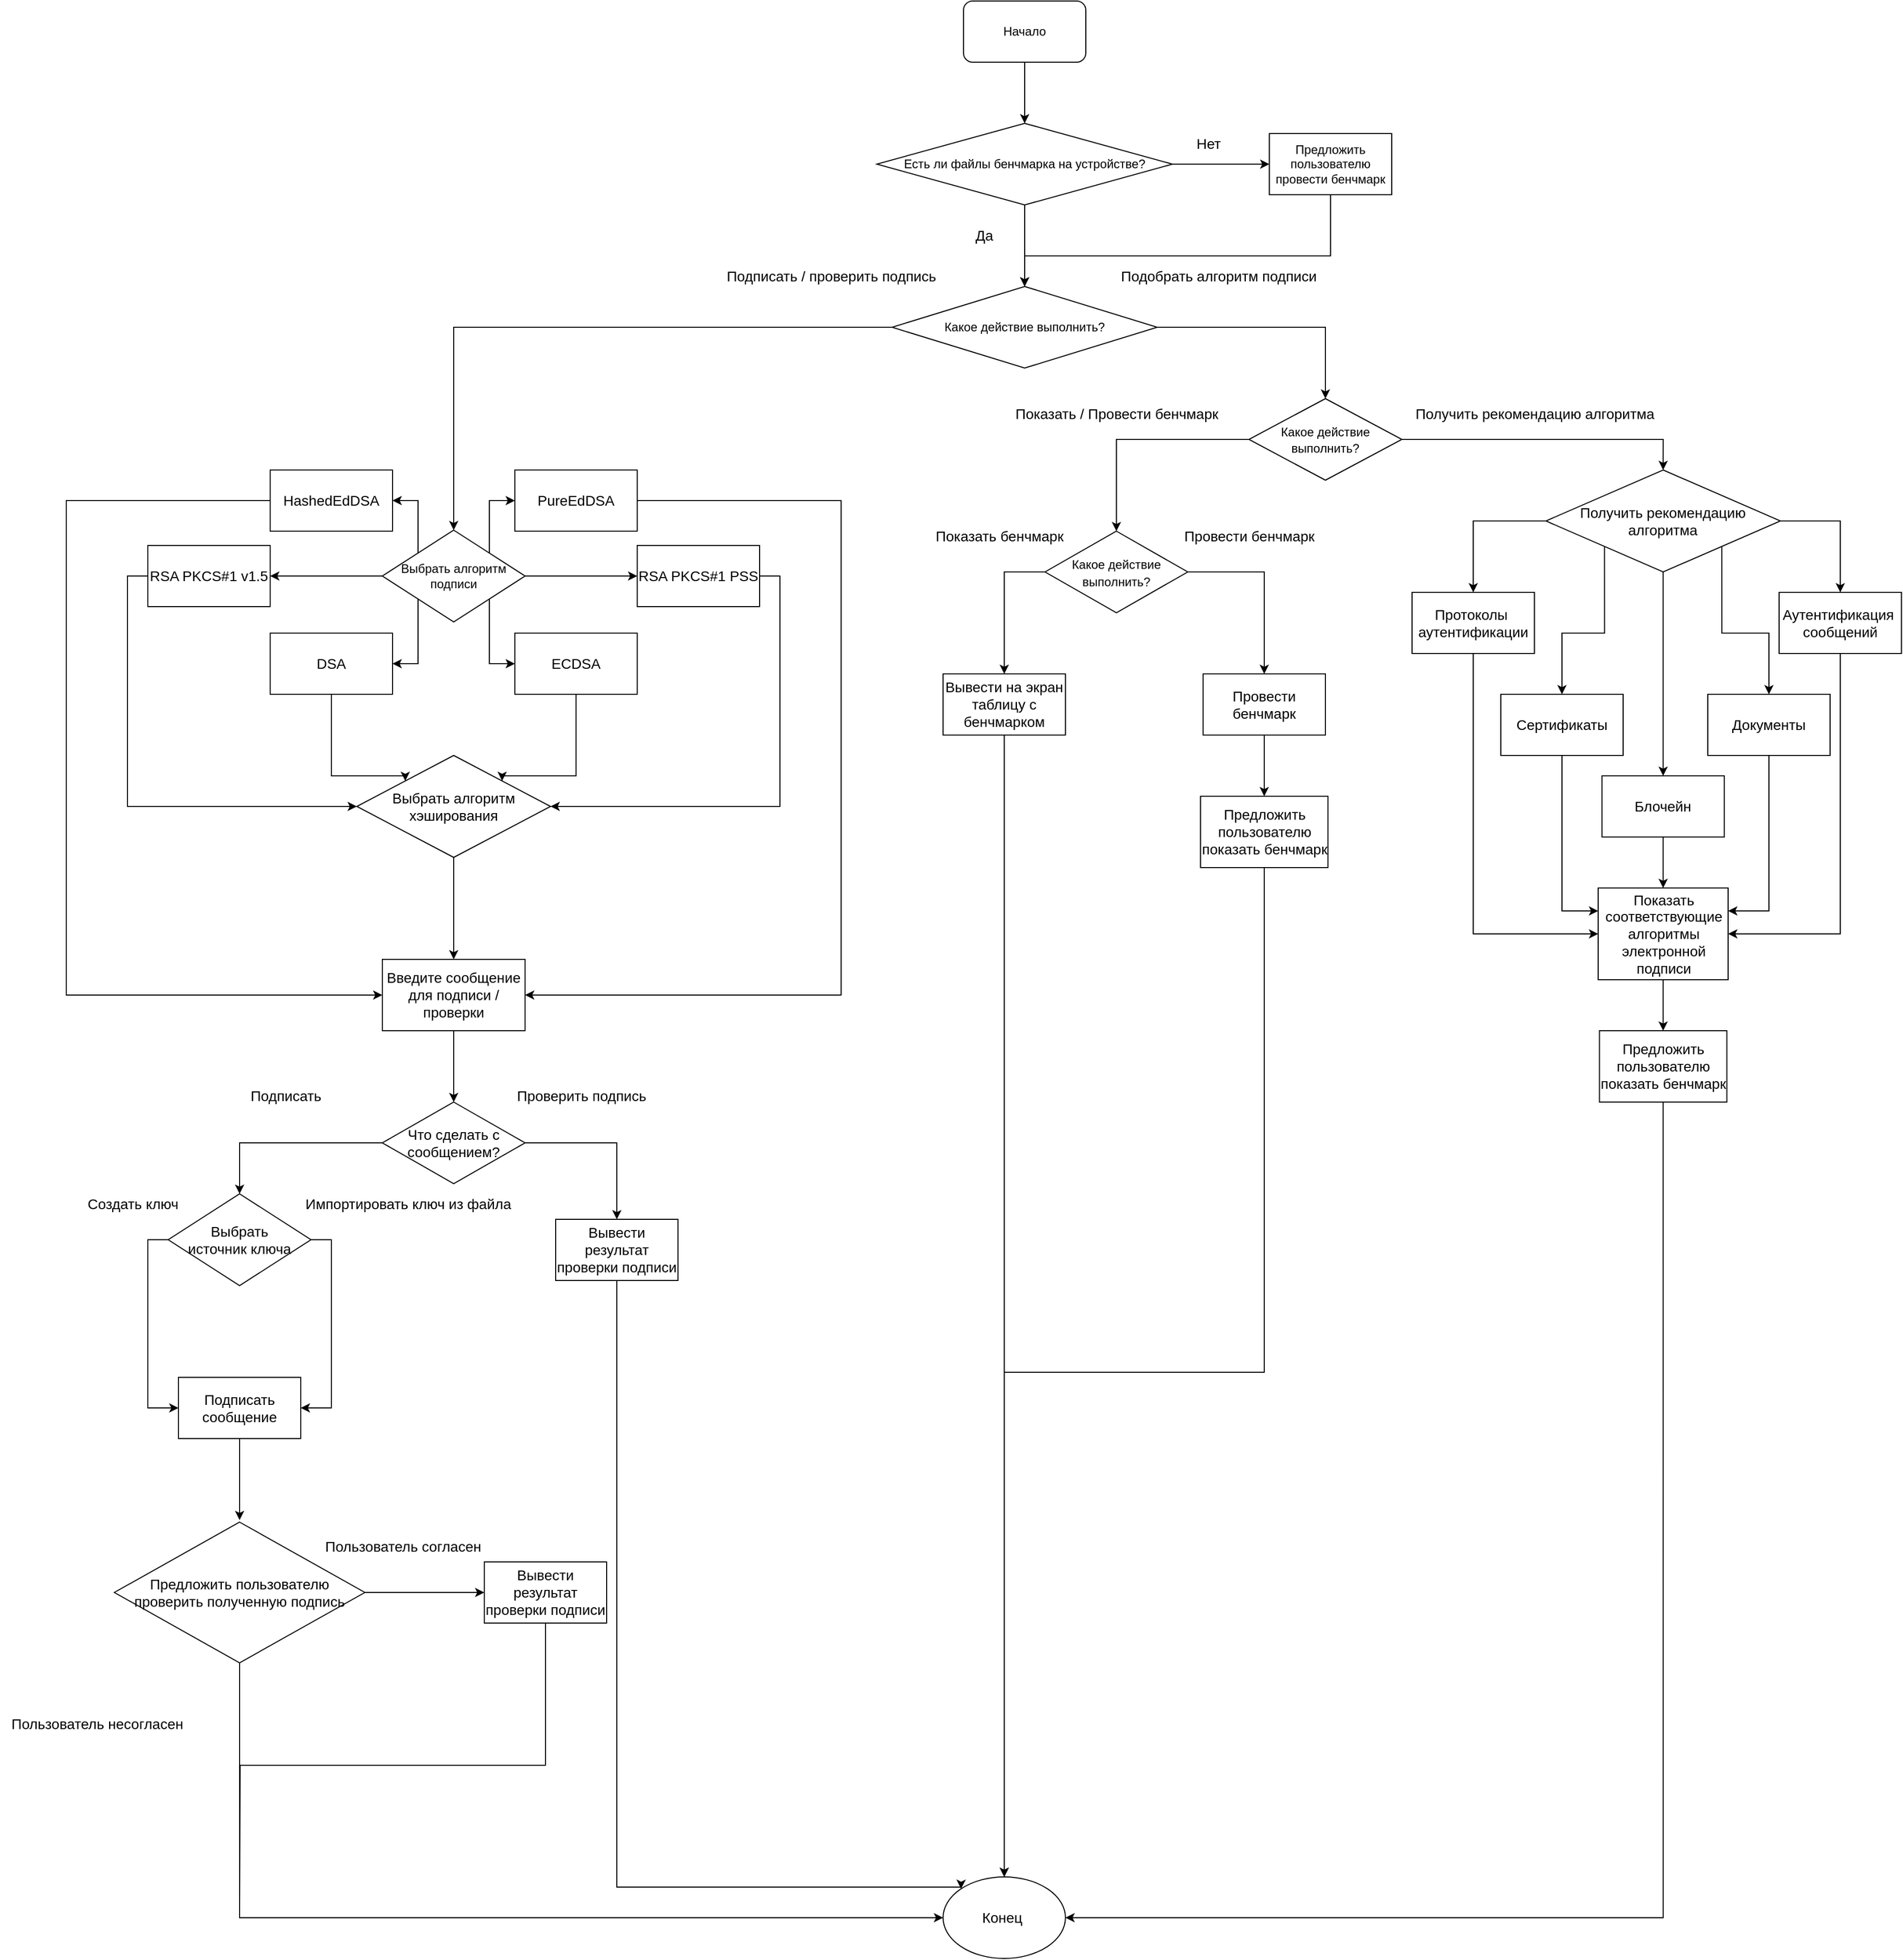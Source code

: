 <mxfile version="20.7.4" type="device"><diagram id="C5RBs43oDa-KdzZeNtuy" name="Page-1"><mxGraphModel dx="3497" dy="1435" grid="1" gridSize="10" guides="1" tooltips="1" connect="1" arrows="1" fold="1" page="1" pageScale="1" pageWidth="827" pageHeight="1169" math="0" shadow="0"><root><mxCell id="WIyWlLk6GJQsqaUBKTNV-0"/><mxCell id="WIyWlLk6GJQsqaUBKTNV-1" parent="WIyWlLk6GJQsqaUBKTNV-0"/><mxCell id="DeZfsraSxHDILjJpKsey-3" style="edgeStyle=orthogonalEdgeStyle;rounded=0;orthogonalLoop=1;jettySize=auto;html=1;" edge="1" parent="WIyWlLk6GJQsqaUBKTNV-1" source="DeZfsraSxHDILjJpKsey-1"><mxGeometry x="1" y="20" relative="1" as="geometry"><mxPoint x="390" y="230" as="targetPoint"/><mxPoint x="-20" y="20" as="offset"/></mxGeometry></mxCell><mxCell id="DeZfsraSxHDILjJpKsey-1" value="Начало" style="rounded=1;whiteSpace=wrap;html=1;" vertex="1" parent="WIyWlLk6GJQsqaUBKTNV-1"><mxGeometry x="330" y="110" width="120" height="60" as="geometry"/></mxCell><mxCell id="DeZfsraSxHDILjJpKsey-5" style="edgeStyle=orthogonalEdgeStyle;rounded=0;orthogonalLoop=1;jettySize=auto;html=1;entryX=0;entryY=0.5;entryDx=0;entryDy=0;" edge="1" parent="WIyWlLk6GJQsqaUBKTNV-1" source="DeZfsraSxHDILjJpKsey-2" target="DeZfsraSxHDILjJpKsey-4"><mxGeometry relative="1" as="geometry"/></mxCell><mxCell id="DeZfsraSxHDILjJpKsey-10" style="edgeStyle=orthogonalEdgeStyle;rounded=0;orthogonalLoop=1;jettySize=auto;html=1;exitX=0.5;exitY=1;exitDx=0;exitDy=0;" edge="1" parent="WIyWlLk6GJQsqaUBKTNV-1" source="DeZfsraSxHDILjJpKsey-2" target="DeZfsraSxHDILjJpKsey-9"><mxGeometry relative="1" as="geometry"/></mxCell><mxCell id="DeZfsraSxHDILjJpKsey-2" value="Есть ли файлы бенчмарка на устройстве?" style="rhombus;whiteSpace=wrap;html=1;" vertex="1" parent="WIyWlLk6GJQsqaUBKTNV-1"><mxGeometry x="245" y="230" width="290" height="80" as="geometry"/></mxCell><mxCell id="DeZfsraSxHDILjJpKsey-18" style="edgeStyle=orthogonalEdgeStyle;rounded=0;orthogonalLoop=1;jettySize=auto;html=1;exitX=0.5;exitY=1;exitDx=0;exitDy=0;fontSize=14;" edge="1" parent="WIyWlLk6GJQsqaUBKTNV-1" source="DeZfsraSxHDILjJpKsey-4" target="DeZfsraSxHDILjJpKsey-9"><mxGeometry relative="1" as="geometry"><Array as="points"><mxPoint x="690" y="360"/><mxPoint x="390" y="360"/></Array></mxGeometry></mxCell><mxCell id="DeZfsraSxHDILjJpKsey-4" value="Предложить пользователю провести бенчмарк" style="rounded=0;whiteSpace=wrap;html=1;" vertex="1" parent="WIyWlLk6GJQsqaUBKTNV-1"><mxGeometry x="630" y="240" width="120" height="60" as="geometry"/></mxCell><mxCell id="DeZfsraSxHDILjJpKsey-6" value="&lt;font style=&quot;font-size: 14px;&quot;&gt;Нет&lt;/font&gt;" style="text;html=1;align=center;verticalAlign=middle;resizable=0;points=[];autosize=1;strokeColor=none;fillColor=none;" vertex="1" parent="WIyWlLk6GJQsqaUBKTNV-1"><mxGeometry x="545" y="235" width="50" height="30" as="geometry"/></mxCell><mxCell id="DeZfsraSxHDILjJpKsey-7" value="&lt;font style=&quot;font-size: 14px;&quot;&gt;Да&lt;/font&gt;" style="text;html=1;align=center;verticalAlign=middle;resizable=0;points=[];autosize=1;strokeColor=none;fillColor=none;" vertex="1" parent="WIyWlLk6GJQsqaUBKTNV-1"><mxGeometry x="330" y="325" width="40" height="30" as="geometry"/></mxCell><mxCell id="DeZfsraSxHDILjJpKsey-16" style="edgeStyle=orthogonalEdgeStyle;rounded=0;orthogonalLoop=1;jettySize=auto;html=1;exitX=1;exitY=0.5;exitDx=0;exitDy=0;entryX=0.5;entryY=0;entryDx=0;entryDy=0;fontSize=13;" edge="1" parent="WIyWlLk6GJQsqaUBKTNV-1" source="DeZfsraSxHDILjJpKsey-9" target="DeZfsraSxHDILjJpKsey-15"><mxGeometry relative="1" as="geometry"/></mxCell><mxCell id="DeZfsraSxHDILjJpKsey-92" style="edgeStyle=orthogonalEdgeStyle;rounded=0;orthogonalLoop=1;jettySize=auto;html=1;exitX=0;exitY=0.5;exitDx=0;exitDy=0;fontSize=14;" edge="1" parent="WIyWlLk6GJQsqaUBKTNV-1" source="DeZfsraSxHDILjJpKsey-9" target="DeZfsraSxHDILjJpKsey-12"><mxGeometry relative="1" as="geometry"/></mxCell><mxCell id="DeZfsraSxHDILjJpKsey-9" value="Какое действие выполнить?" style="rhombus;whiteSpace=wrap;html=1;" vertex="1" parent="WIyWlLk6GJQsqaUBKTNV-1"><mxGeometry x="260" y="390" width="260" height="80" as="geometry"/></mxCell><mxCell id="DeZfsraSxHDILjJpKsey-75" style="edgeStyle=orthogonalEdgeStyle;rounded=0;orthogonalLoop=1;jettySize=auto;html=1;exitX=1;exitY=1;exitDx=0;exitDy=0;entryX=0;entryY=0.5;entryDx=0;entryDy=0;fontSize=14;" edge="1" parent="WIyWlLk6GJQsqaUBKTNV-1" source="DeZfsraSxHDILjJpKsey-12" target="DeZfsraSxHDILjJpKsey-64"><mxGeometry relative="1" as="geometry"/></mxCell><mxCell id="DeZfsraSxHDILjJpKsey-76" style="edgeStyle=orthogonalEdgeStyle;rounded=0;orthogonalLoop=1;jettySize=auto;html=1;exitX=0;exitY=1;exitDx=0;exitDy=0;entryX=1;entryY=0.5;entryDx=0;entryDy=0;fontSize=14;" edge="1" parent="WIyWlLk6GJQsqaUBKTNV-1" source="DeZfsraSxHDILjJpKsey-12" target="DeZfsraSxHDILjJpKsey-63"><mxGeometry relative="1" as="geometry"/></mxCell><mxCell id="DeZfsraSxHDILjJpKsey-77" style="edgeStyle=orthogonalEdgeStyle;rounded=0;orthogonalLoop=1;jettySize=auto;html=1;exitX=0;exitY=0.5;exitDx=0;exitDy=0;entryX=1;entryY=0.5;entryDx=0;entryDy=0;fontSize=14;" edge="1" parent="WIyWlLk6GJQsqaUBKTNV-1" source="DeZfsraSxHDILjJpKsey-12" target="DeZfsraSxHDILjJpKsey-61"><mxGeometry relative="1" as="geometry"/></mxCell><mxCell id="DeZfsraSxHDILjJpKsey-78" style="edgeStyle=orthogonalEdgeStyle;rounded=0;orthogonalLoop=1;jettySize=auto;html=1;exitX=1;exitY=0.5;exitDx=0;exitDy=0;fontSize=14;" edge="1" parent="WIyWlLk6GJQsqaUBKTNV-1" source="DeZfsraSxHDILjJpKsey-12" target="DeZfsraSxHDILjJpKsey-62"><mxGeometry relative="1" as="geometry"/></mxCell><mxCell id="DeZfsraSxHDILjJpKsey-79" style="edgeStyle=orthogonalEdgeStyle;rounded=0;orthogonalLoop=1;jettySize=auto;html=1;exitX=0;exitY=0;exitDx=0;exitDy=0;entryX=1;entryY=0.5;entryDx=0;entryDy=0;fontSize=14;" edge="1" parent="WIyWlLk6GJQsqaUBKTNV-1" source="DeZfsraSxHDILjJpKsey-12" target="DeZfsraSxHDILjJpKsey-59"><mxGeometry relative="1" as="geometry"/></mxCell><mxCell id="DeZfsraSxHDILjJpKsey-80" style="edgeStyle=orthogonalEdgeStyle;rounded=0;orthogonalLoop=1;jettySize=auto;html=1;exitX=1;exitY=0;exitDx=0;exitDy=0;entryX=0;entryY=0.5;entryDx=0;entryDy=0;fontSize=14;" edge="1" parent="WIyWlLk6GJQsqaUBKTNV-1" source="DeZfsraSxHDILjJpKsey-12" target="DeZfsraSxHDILjJpKsey-60"><mxGeometry relative="1" as="geometry"/></mxCell><mxCell id="DeZfsraSxHDILjJpKsey-12" value="Выбрать алгоритм&lt;br&gt;подписи" style="rhombus;whiteSpace=wrap;html=1;" vertex="1" parent="WIyWlLk6GJQsqaUBKTNV-1"><mxGeometry x="-240" y="629" width="140" height="90" as="geometry"/></mxCell><mxCell id="DeZfsraSxHDILjJpKsey-14" value="&lt;font style=&quot;font-size: 14px;&quot;&gt;Подписать / проверить подпись&lt;/font&gt;" style="text;html=1;align=center;verticalAlign=middle;resizable=0;points=[];autosize=1;strokeColor=none;fillColor=none;" vertex="1" parent="WIyWlLk6GJQsqaUBKTNV-1"><mxGeometry x="85" y="365" width="230" height="30" as="geometry"/></mxCell><mxCell id="DeZfsraSxHDILjJpKsey-20" style="edgeStyle=orthogonalEdgeStyle;rounded=0;orthogonalLoop=1;jettySize=auto;html=1;exitX=0;exitY=0.5;exitDx=0;exitDy=0;entryX=0.5;entryY=0;entryDx=0;entryDy=0;fontSize=14;" edge="1" parent="WIyWlLk6GJQsqaUBKTNV-1" source="DeZfsraSxHDILjJpKsey-15" target="DeZfsraSxHDILjJpKsey-19"><mxGeometry relative="1" as="geometry"/></mxCell><mxCell id="DeZfsraSxHDILjJpKsey-35" style="edgeStyle=orthogonalEdgeStyle;rounded=0;orthogonalLoop=1;jettySize=auto;html=1;exitX=1;exitY=0.5;exitDx=0;exitDy=0;entryX=0.5;entryY=0;entryDx=0;entryDy=0;fontSize=14;" edge="1" parent="WIyWlLk6GJQsqaUBKTNV-1" source="DeZfsraSxHDILjJpKsey-15" target="DeZfsraSxHDILjJpKsey-34"><mxGeometry relative="1" as="geometry"/></mxCell><mxCell id="DeZfsraSxHDILjJpKsey-15" value="&lt;span style=&quot;font-size: 12px;&quot;&gt;Какое действие выполнить?&lt;/span&gt;" style="rhombus;whiteSpace=wrap;html=1;fontSize=13;" vertex="1" parent="WIyWlLk6GJQsqaUBKTNV-1"><mxGeometry x="610" y="500" width="150" height="80" as="geometry"/></mxCell><mxCell id="DeZfsraSxHDILjJpKsey-17" value="&lt;font style=&quot;font-size: 14px;&quot;&gt;Подобрать алгоритм подписи&lt;/font&gt;" style="text;html=1;align=center;verticalAlign=middle;resizable=0;points=[];autosize=1;strokeColor=none;fillColor=none;fontSize=13;" vertex="1" parent="WIyWlLk6GJQsqaUBKTNV-1"><mxGeometry x="470" y="365" width="220" height="30" as="geometry"/></mxCell><mxCell id="DeZfsraSxHDILjJpKsey-24" style="edgeStyle=orthogonalEdgeStyle;rounded=0;orthogonalLoop=1;jettySize=auto;html=1;exitX=0;exitY=0.5;exitDx=0;exitDy=0;fontSize=14;" edge="1" parent="WIyWlLk6GJQsqaUBKTNV-1" source="DeZfsraSxHDILjJpKsey-19" target="DeZfsraSxHDILjJpKsey-23"><mxGeometry relative="1" as="geometry"/></mxCell><mxCell id="DeZfsraSxHDILjJpKsey-26" style="edgeStyle=orthogonalEdgeStyle;rounded=0;orthogonalLoop=1;jettySize=auto;html=1;exitX=1;exitY=0.5;exitDx=0;exitDy=0;entryX=0.5;entryY=0;entryDx=0;entryDy=0;fontSize=14;" edge="1" parent="WIyWlLk6GJQsqaUBKTNV-1" source="DeZfsraSxHDILjJpKsey-19" target="DeZfsraSxHDILjJpKsey-25"><mxGeometry relative="1" as="geometry"/></mxCell><mxCell id="DeZfsraSxHDILjJpKsey-19" value="&lt;span style=&quot;font-size: 12px;&quot;&gt;Какое действие выполнить?&lt;/span&gt;" style="rhombus;whiteSpace=wrap;html=1;fontSize=14;" vertex="1" parent="WIyWlLk6GJQsqaUBKTNV-1"><mxGeometry x="410" y="630" width="140" height="80" as="geometry"/></mxCell><mxCell id="DeZfsraSxHDILjJpKsey-21" value="Показать / Провести бенчмарк" style="text;html=1;align=center;verticalAlign=middle;resizable=0;points=[];autosize=1;strokeColor=none;fillColor=none;fontSize=14;" vertex="1" parent="WIyWlLk6GJQsqaUBKTNV-1"><mxGeometry x="370" y="500" width="220" height="30" as="geometry"/></mxCell><mxCell id="DeZfsraSxHDILjJpKsey-30" style="edgeStyle=orthogonalEdgeStyle;rounded=0;orthogonalLoop=1;jettySize=auto;html=1;exitX=0.5;exitY=1;exitDx=0;exitDy=0;fontSize=14;" edge="1" parent="WIyWlLk6GJQsqaUBKTNV-1" source="DeZfsraSxHDILjJpKsey-23" target="DeZfsraSxHDILjJpKsey-29"><mxGeometry relative="1" as="geometry"/></mxCell><mxCell id="DeZfsraSxHDILjJpKsey-23" value="Вывести на экран таблицу с бенчмарком" style="rounded=0;whiteSpace=wrap;html=1;fontSize=14;" vertex="1" parent="WIyWlLk6GJQsqaUBKTNV-1"><mxGeometry x="310" y="770" width="120" height="60" as="geometry"/></mxCell><mxCell id="DeZfsraSxHDILjJpKsey-32" style="edgeStyle=orthogonalEdgeStyle;rounded=0;orthogonalLoop=1;jettySize=auto;html=1;exitX=0.5;exitY=1;exitDx=0;exitDy=0;fontSize=14;" edge="1" parent="WIyWlLk6GJQsqaUBKTNV-1" source="DeZfsraSxHDILjJpKsey-25" target="DeZfsraSxHDILjJpKsey-31"><mxGeometry relative="1" as="geometry"/></mxCell><mxCell id="DeZfsraSxHDILjJpKsey-25" value="Провести бенчмарк" style="rounded=0;whiteSpace=wrap;html=1;fontSize=14;" vertex="1" parent="WIyWlLk6GJQsqaUBKTNV-1"><mxGeometry x="565" y="770" width="120" height="60" as="geometry"/></mxCell><mxCell id="DeZfsraSxHDILjJpKsey-27" value="Показать бенчмарк" style="text;html=1;align=center;verticalAlign=middle;resizable=0;points=[];autosize=1;strokeColor=none;fillColor=none;fontSize=14;" vertex="1" parent="WIyWlLk6GJQsqaUBKTNV-1"><mxGeometry x="290" y="620" width="150" height="30" as="geometry"/></mxCell><mxCell id="DeZfsraSxHDILjJpKsey-28" value="Провести бенчмарк" style="text;html=1;align=center;verticalAlign=middle;resizable=0;points=[];autosize=1;strokeColor=none;fillColor=none;fontSize=14;" vertex="1" parent="WIyWlLk6GJQsqaUBKTNV-1"><mxGeometry x="535" y="620" width="150" height="30" as="geometry"/></mxCell><mxCell id="DeZfsraSxHDILjJpKsey-29" value="Конец&amp;nbsp;" style="ellipse;whiteSpace=wrap;html=1;fontSize=14;" vertex="1" parent="WIyWlLk6GJQsqaUBKTNV-1"><mxGeometry x="310" y="1950" width="120" height="80" as="geometry"/></mxCell><mxCell id="DeZfsraSxHDILjJpKsey-33" style="edgeStyle=orthogonalEdgeStyle;rounded=0;orthogonalLoop=1;jettySize=auto;html=1;exitX=0.5;exitY=1;exitDx=0;exitDy=0;entryX=0.5;entryY=0;entryDx=0;entryDy=0;fontSize=14;" edge="1" parent="WIyWlLk6GJQsqaUBKTNV-1" source="DeZfsraSxHDILjJpKsey-31" target="DeZfsraSxHDILjJpKsey-29"><mxGeometry relative="1" as="geometry"/></mxCell><mxCell id="DeZfsraSxHDILjJpKsey-31" value="Предложить пользователю показать бенчмарк" style="rounded=0;whiteSpace=wrap;html=1;fontSize=14;" vertex="1" parent="WIyWlLk6GJQsqaUBKTNV-1"><mxGeometry x="562.5" y="890" width="125" height="70" as="geometry"/></mxCell><mxCell id="DeZfsraSxHDILjJpKsey-37" style="edgeStyle=orthogonalEdgeStyle;rounded=0;orthogonalLoop=1;jettySize=auto;html=1;exitX=0;exitY=0.5;exitDx=0;exitDy=0;fontSize=14;" edge="1" parent="WIyWlLk6GJQsqaUBKTNV-1" source="DeZfsraSxHDILjJpKsey-34" target="DeZfsraSxHDILjJpKsey-36"><mxGeometry relative="1" as="geometry"/></mxCell><mxCell id="DeZfsraSxHDILjJpKsey-39" style="edgeStyle=orthogonalEdgeStyle;rounded=0;orthogonalLoop=1;jettySize=auto;html=1;exitX=0;exitY=1;exitDx=0;exitDy=0;entryX=0.5;entryY=0;entryDx=0;entryDy=0;fontSize=14;" edge="1" parent="WIyWlLk6GJQsqaUBKTNV-1" source="DeZfsraSxHDILjJpKsey-34" target="DeZfsraSxHDILjJpKsey-38"><mxGeometry relative="1" as="geometry"/></mxCell><mxCell id="DeZfsraSxHDILjJpKsey-40" style="edgeStyle=orthogonalEdgeStyle;rounded=0;orthogonalLoop=1;jettySize=auto;html=1;exitX=0.5;exitY=1;exitDx=0;exitDy=0;fontSize=14;entryX=0.5;entryY=0;entryDx=0;entryDy=0;" edge="1" parent="WIyWlLk6GJQsqaUBKTNV-1" source="DeZfsraSxHDILjJpKsey-34" target="DeZfsraSxHDILjJpKsey-41"><mxGeometry relative="1" as="geometry"><mxPoint x="1015" y="830" as="targetPoint"/></mxGeometry></mxCell><mxCell id="DeZfsraSxHDILjJpKsey-43" style="edgeStyle=orthogonalEdgeStyle;rounded=0;orthogonalLoop=1;jettySize=auto;html=1;exitX=1;exitY=1;exitDx=0;exitDy=0;entryX=0.5;entryY=0;entryDx=0;entryDy=0;fontSize=14;" edge="1" parent="WIyWlLk6GJQsqaUBKTNV-1" source="DeZfsraSxHDILjJpKsey-34" target="DeZfsraSxHDILjJpKsey-42"><mxGeometry relative="1" as="geometry"/></mxCell><mxCell id="DeZfsraSxHDILjJpKsey-45" style="edgeStyle=orthogonalEdgeStyle;rounded=0;orthogonalLoop=1;jettySize=auto;html=1;exitX=1;exitY=0.5;exitDx=0;exitDy=0;entryX=0.5;entryY=0;entryDx=0;entryDy=0;fontSize=14;" edge="1" parent="WIyWlLk6GJQsqaUBKTNV-1" source="DeZfsraSxHDILjJpKsey-34" target="DeZfsraSxHDILjJpKsey-44"><mxGeometry relative="1" as="geometry"/></mxCell><mxCell id="DeZfsraSxHDILjJpKsey-34" value="Получить рекомендацию алгоритма" style="rhombus;whiteSpace=wrap;html=1;fontSize=14;" vertex="1" parent="WIyWlLk6GJQsqaUBKTNV-1"><mxGeometry x="901.25" y="570" width="230" height="100" as="geometry"/></mxCell><mxCell id="DeZfsraSxHDILjJpKsey-58" style="edgeStyle=orthogonalEdgeStyle;rounded=0;orthogonalLoop=1;jettySize=auto;html=1;exitX=0.5;exitY=1;exitDx=0;exitDy=0;entryX=0;entryY=0.5;entryDx=0;entryDy=0;fontSize=14;" edge="1" parent="WIyWlLk6GJQsqaUBKTNV-1" source="DeZfsraSxHDILjJpKsey-36" target="DeZfsraSxHDILjJpKsey-46"><mxGeometry relative="1" as="geometry"/></mxCell><mxCell id="DeZfsraSxHDILjJpKsey-36" value="Протоколы&amp;nbsp;&lt;br&gt;аутентификации" style="rounded=0;whiteSpace=wrap;html=1;fontSize=14;" vertex="1" parent="WIyWlLk6GJQsqaUBKTNV-1"><mxGeometry x="770" y="690" width="120" height="60" as="geometry"/></mxCell><mxCell id="DeZfsraSxHDILjJpKsey-57" style="edgeStyle=orthogonalEdgeStyle;rounded=0;orthogonalLoop=1;jettySize=auto;html=1;exitX=0.5;exitY=1;exitDx=0;exitDy=0;entryX=0;entryY=0.25;entryDx=0;entryDy=0;fontSize=14;" edge="1" parent="WIyWlLk6GJQsqaUBKTNV-1" source="DeZfsraSxHDILjJpKsey-38" target="DeZfsraSxHDILjJpKsey-46"><mxGeometry relative="1" as="geometry"/></mxCell><mxCell id="DeZfsraSxHDILjJpKsey-38" value="Сертификаты" style="rounded=0;whiteSpace=wrap;html=1;fontSize=14;" vertex="1" parent="WIyWlLk6GJQsqaUBKTNV-1"><mxGeometry x="857" y="790" width="120" height="60" as="geometry"/></mxCell><mxCell id="DeZfsraSxHDILjJpKsey-47" style="edgeStyle=orthogonalEdgeStyle;rounded=0;orthogonalLoop=1;jettySize=auto;html=1;exitX=0.5;exitY=1;exitDx=0;exitDy=0;entryX=0.5;entryY=0;entryDx=0;entryDy=0;fontSize=14;" edge="1" parent="WIyWlLk6GJQsqaUBKTNV-1" source="DeZfsraSxHDILjJpKsey-41" target="DeZfsraSxHDILjJpKsey-46"><mxGeometry relative="1" as="geometry"/></mxCell><mxCell id="DeZfsraSxHDILjJpKsey-41" value="Блочейн" style="rounded=0;whiteSpace=wrap;html=1;fontSize=14;" vertex="1" parent="WIyWlLk6GJQsqaUBKTNV-1"><mxGeometry x="956.25" y="870" width="120" height="60" as="geometry"/></mxCell><mxCell id="DeZfsraSxHDILjJpKsey-49" style="edgeStyle=orthogonalEdgeStyle;rounded=0;orthogonalLoop=1;jettySize=auto;html=1;exitX=0.5;exitY=1;exitDx=0;exitDy=0;entryX=1;entryY=0.25;entryDx=0;entryDy=0;fontSize=14;" edge="1" parent="WIyWlLk6GJQsqaUBKTNV-1" source="DeZfsraSxHDILjJpKsey-42" target="DeZfsraSxHDILjJpKsey-46"><mxGeometry relative="1" as="geometry"/></mxCell><mxCell id="DeZfsraSxHDILjJpKsey-42" value="Документы" style="rounded=0;whiteSpace=wrap;html=1;fontSize=14;" vertex="1" parent="WIyWlLk6GJQsqaUBKTNV-1"><mxGeometry x="1060" y="790" width="120" height="60" as="geometry"/></mxCell><mxCell id="DeZfsraSxHDILjJpKsey-51" style="edgeStyle=orthogonalEdgeStyle;rounded=0;orthogonalLoop=1;jettySize=auto;html=1;exitX=0.5;exitY=1;exitDx=0;exitDy=0;entryX=1;entryY=0.5;entryDx=0;entryDy=0;fontSize=14;" edge="1" parent="WIyWlLk6GJQsqaUBKTNV-1" source="DeZfsraSxHDILjJpKsey-44" target="DeZfsraSxHDILjJpKsey-46"><mxGeometry relative="1" as="geometry"/></mxCell><mxCell id="DeZfsraSxHDILjJpKsey-44" value="Аутентификация&amp;nbsp;&lt;br&gt;сообщений" style="rounded=0;whiteSpace=wrap;html=1;fontSize=14;" vertex="1" parent="WIyWlLk6GJQsqaUBKTNV-1"><mxGeometry x="1130" y="690" width="120" height="60" as="geometry"/></mxCell><mxCell id="DeZfsraSxHDILjJpKsey-55" style="edgeStyle=orthogonalEdgeStyle;rounded=0;orthogonalLoop=1;jettySize=auto;html=1;exitX=0.5;exitY=1;exitDx=0;exitDy=0;entryX=0.5;entryY=0;entryDx=0;entryDy=0;fontSize=14;" edge="1" parent="WIyWlLk6GJQsqaUBKTNV-1" source="DeZfsraSxHDILjJpKsey-46" target="DeZfsraSxHDILjJpKsey-54"><mxGeometry relative="1" as="geometry"/></mxCell><mxCell id="DeZfsraSxHDILjJpKsey-46" value="Показать соответствующие алгоритмы электронной подписи" style="rounded=0;whiteSpace=wrap;html=1;fontSize=14;" vertex="1" parent="WIyWlLk6GJQsqaUBKTNV-1"><mxGeometry x="952.5" y="980" width="127.5" height="90" as="geometry"/></mxCell><mxCell id="DeZfsraSxHDILjJpKsey-56" style="edgeStyle=orthogonalEdgeStyle;rounded=0;orthogonalLoop=1;jettySize=auto;html=1;exitX=0.5;exitY=1;exitDx=0;exitDy=0;entryX=1;entryY=0.5;entryDx=0;entryDy=0;fontSize=14;" edge="1" parent="WIyWlLk6GJQsqaUBKTNV-1" source="DeZfsraSxHDILjJpKsey-54" target="DeZfsraSxHDILjJpKsey-29"><mxGeometry relative="1" as="geometry"/></mxCell><mxCell id="DeZfsraSxHDILjJpKsey-54" value="Предложить пользователю показать бенчмарк" style="rounded=0;whiteSpace=wrap;html=1;fontSize=14;" vertex="1" parent="WIyWlLk6GJQsqaUBKTNV-1"><mxGeometry x="953.75" y="1120" width="125" height="70" as="geometry"/></mxCell><mxCell id="DeZfsraSxHDILjJpKsey-82" style="edgeStyle=orthogonalEdgeStyle;rounded=0;orthogonalLoop=1;jettySize=auto;html=1;exitX=0;exitY=0.5;exitDx=0;exitDy=0;entryX=0;entryY=0.5;entryDx=0;entryDy=0;fontSize=14;" edge="1" parent="WIyWlLk6GJQsqaUBKTNV-1" source="DeZfsraSxHDILjJpKsey-59" target="DeZfsraSxHDILjJpKsey-81"><mxGeometry relative="1" as="geometry"><Array as="points"><mxPoint x="-550" y="600"/><mxPoint x="-550" y="1085"/></Array></mxGeometry></mxCell><mxCell id="DeZfsraSxHDILjJpKsey-59" value="HashedEdDSA" style="rounded=0;whiteSpace=wrap;html=1;fontSize=14;" vertex="1" parent="WIyWlLk6GJQsqaUBKTNV-1"><mxGeometry x="-350" y="570" width="120" height="60" as="geometry"/></mxCell><mxCell id="DeZfsraSxHDILjJpKsey-83" style="edgeStyle=orthogonalEdgeStyle;rounded=0;orthogonalLoop=1;jettySize=auto;html=1;exitX=1;exitY=0.5;exitDx=0;exitDy=0;entryX=1;entryY=0.5;entryDx=0;entryDy=0;fontSize=14;" edge="1" parent="WIyWlLk6GJQsqaUBKTNV-1" source="DeZfsraSxHDILjJpKsey-60" target="DeZfsraSxHDILjJpKsey-81"><mxGeometry relative="1" as="geometry"><Array as="points"><mxPoint x="210" y="600"/><mxPoint x="210" y="1085"/></Array></mxGeometry></mxCell><mxCell id="DeZfsraSxHDILjJpKsey-60" value="PureEdDSA" style="rounded=0;whiteSpace=wrap;html=1;fontSize=14;" vertex="1" parent="WIyWlLk6GJQsqaUBKTNV-1"><mxGeometry x="-110" y="570" width="120" height="60" as="geometry"/></mxCell><mxCell id="DeZfsraSxHDILjJpKsey-71" style="edgeStyle=orthogonalEdgeStyle;rounded=0;orthogonalLoop=1;jettySize=auto;html=1;exitX=0;exitY=0.5;exitDx=0;exitDy=0;entryX=0;entryY=0.5;entryDx=0;entryDy=0;fontSize=14;" edge="1" parent="WIyWlLk6GJQsqaUBKTNV-1" source="DeZfsraSxHDILjJpKsey-61" target="DeZfsraSxHDILjJpKsey-65"><mxGeometry relative="1" as="geometry"/></mxCell><mxCell id="DeZfsraSxHDILjJpKsey-61" value="RSA PKCS#1 v1.5" style="rounded=0;whiteSpace=wrap;html=1;fontSize=14;" vertex="1" parent="WIyWlLk6GJQsqaUBKTNV-1"><mxGeometry x="-470" y="644" width="120" height="60" as="geometry"/></mxCell><mxCell id="DeZfsraSxHDILjJpKsey-70" style="edgeStyle=orthogonalEdgeStyle;rounded=0;orthogonalLoop=1;jettySize=auto;html=1;exitX=1;exitY=0.5;exitDx=0;exitDy=0;entryX=1;entryY=0.5;entryDx=0;entryDy=0;fontSize=14;" edge="1" parent="WIyWlLk6GJQsqaUBKTNV-1" source="DeZfsraSxHDILjJpKsey-62" target="DeZfsraSxHDILjJpKsey-65"><mxGeometry relative="1" as="geometry"/></mxCell><mxCell id="DeZfsraSxHDILjJpKsey-62" value="RSA PKCS#1 PSS" style="rounded=0;whiteSpace=wrap;html=1;fontSize=14;" vertex="1" parent="WIyWlLk6GJQsqaUBKTNV-1"><mxGeometry x="10" y="644" width="120" height="60" as="geometry"/></mxCell><mxCell id="DeZfsraSxHDILjJpKsey-72" style="edgeStyle=orthogonalEdgeStyle;rounded=0;orthogonalLoop=1;jettySize=auto;html=1;exitX=0.5;exitY=1;exitDx=0;exitDy=0;entryX=0;entryY=0;entryDx=0;entryDy=0;fontSize=14;" edge="1" parent="WIyWlLk6GJQsqaUBKTNV-1" source="DeZfsraSxHDILjJpKsey-63" target="DeZfsraSxHDILjJpKsey-65"><mxGeometry relative="1" as="geometry"><Array as="points"><mxPoint x="-290" y="870"/><mxPoint x="-218" y="870"/></Array></mxGeometry></mxCell><mxCell id="DeZfsraSxHDILjJpKsey-63" value="DSA" style="rounded=0;whiteSpace=wrap;html=1;fontSize=14;" vertex="1" parent="WIyWlLk6GJQsqaUBKTNV-1"><mxGeometry x="-350" y="730" width="120" height="60" as="geometry"/></mxCell><mxCell id="DeZfsraSxHDILjJpKsey-73" style="edgeStyle=orthogonalEdgeStyle;rounded=0;orthogonalLoop=1;jettySize=auto;html=1;exitX=0.5;exitY=1;exitDx=0;exitDy=0;entryX=1;entryY=0;entryDx=0;entryDy=0;fontSize=14;" edge="1" parent="WIyWlLk6GJQsqaUBKTNV-1" source="DeZfsraSxHDILjJpKsey-64" target="DeZfsraSxHDILjJpKsey-65"><mxGeometry relative="1" as="geometry"><Array as="points"><mxPoint x="-50" y="870"/><mxPoint x="-122" y="870"/></Array></mxGeometry></mxCell><mxCell id="DeZfsraSxHDILjJpKsey-64" value="ECDSA" style="rounded=0;whiteSpace=wrap;html=1;fontSize=14;" vertex="1" parent="WIyWlLk6GJQsqaUBKTNV-1"><mxGeometry x="-110" y="730" width="120" height="60" as="geometry"/></mxCell><mxCell id="DeZfsraSxHDILjJpKsey-84" style="edgeStyle=orthogonalEdgeStyle;rounded=0;orthogonalLoop=1;jettySize=auto;html=1;exitX=0.5;exitY=1;exitDx=0;exitDy=0;entryX=0.5;entryY=0;entryDx=0;entryDy=0;fontSize=14;" edge="1" parent="WIyWlLk6GJQsqaUBKTNV-1" source="DeZfsraSxHDILjJpKsey-65" target="DeZfsraSxHDILjJpKsey-81"><mxGeometry relative="1" as="geometry"/></mxCell><mxCell id="DeZfsraSxHDILjJpKsey-65" value="Выбрать алгоритм хэширования" style="rhombus;whiteSpace=wrap;html=1;fontSize=14;" vertex="1" parent="WIyWlLk6GJQsqaUBKTNV-1"><mxGeometry x="-265" y="850" width="190" height="100" as="geometry"/></mxCell><mxCell id="DeZfsraSxHDILjJpKsey-87" style="edgeStyle=orthogonalEdgeStyle;rounded=0;orthogonalLoop=1;jettySize=auto;html=1;exitX=0.5;exitY=1;exitDx=0;exitDy=0;entryX=0.5;entryY=0;entryDx=0;entryDy=0;fontSize=14;" edge="1" parent="WIyWlLk6GJQsqaUBKTNV-1" source="DeZfsraSxHDILjJpKsey-81" target="DeZfsraSxHDILjJpKsey-86"><mxGeometry relative="1" as="geometry"/></mxCell><mxCell id="DeZfsraSxHDILjJpKsey-81" value="Введите сообщение для подписи / проверки" style="rounded=0;whiteSpace=wrap;html=1;fontSize=14;" vertex="1" parent="WIyWlLk6GJQsqaUBKTNV-1"><mxGeometry x="-240" y="1050" width="140" height="70" as="geometry"/></mxCell><mxCell id="DeZfsraSxHDILjJpKsey-89" style="edgeStyle=orthogonalEdgeStyle;rounded=0;orthogonalLoop=1;jettySize=auto;html=1;exitX=1;exitY=0.5;exitDx=0;exitDy=0;fontSize=14;" edge="1" parent="WIyWlLk6GJQsqaUBKTNV-1" source="DeZfsraSxHDILjJpKsey-86" target="DeZfsraSxHDILjJpKsey-88"><mxGeometry relative="1" as="geometry"/></mxCell><mxCell id="DeZfsraSxHDILjJpKsey-95" style="edgeStyle=orthogonalEdgeStyle;rounded=0;orthogonalLoop=1;jettySize=auto;html=1;exitX=0;exitY=0.5;exitDx=0;exitDy=0;fontSize=14;" edge="1" parent="WIyWlLk6GJQsqaUBKTNV-1" source="DeZfsraSxHDILjJpKsey-86" target="DeZfsraSxHDILjJpKsey-94"><mxGeometry relative="1" as="geometry"/></mxCell><mxCell id="DeZfsraSxHDILjJpKsey-86" value="Что сделать с сообщением?" style="rhombus;whiteSpace=wrap;html=1;fontSize=14;" vertex="1" parent="WIyWlLk6GJQsqaUBKTNV-1"><mxGeometry x="-240" y="1190" width="140" height="80" as="geometry"/></mxCell><mxCell id="DeZfsraSxHDILjJpKsey-106" style="edgeStyle=orthogonalEdgeStyle;rounded=0;orthogonalLoop=1;jettySize=auto;html=1;exitX=0.5;exitY=1;exitDx=0;exitDy=0;entryX=0;entryY=0;entryDx=0;entryDy=0;fontSize=14;" edge="1" parent="WIyWlLk6GJQsqaUBKTNV-1" source="DeZfsraSxHDILjJpKsey-88" target="DeZfsraSxHDILjJpKsey-29"><mxGeometry relative="1" as="geometry"><Array as="points"><mxPoint x="-10" y="1960"/><mxPoint x="328" y="1960"/></Array></mxGeometry></mxCell><mxCell id="DeZfsraSxHDILjJpKsey-88" value="Вывести результат проверки подписи" style="rounded=0;whiteSpace=wrap;html=1;fontSize=14;" vertex="1" parent="WIyWlLk6GJQsqaUBKTNV-1"><mxGeometry x="-70" y="1305" width="120" height="60" as="geometry"/></mxCell><mxCell id="DeZfsraSxHDILjJpKsey-93" value="Проверить подпись" style="text;html=1;align=center;verticalAlign=middle;resizable=0;points=[];autosize=1;strokeColor=none;fillColor=none;fontSize=14;" vertex="1" parent="WIyWlLk6GJQsqaUBKTNV-1"><mxGeometry x="-120" y="1169" width="150" height="30" as="geometry"/></mxCell><mxCell id="DeZfsraSxHDILjJpKsey-98" style="edgeStyle=orthogonalEdgeStyle;rounded=0;orthogonalLoop=1;jettySize=auto;html=1;exitX=0;exitY=0.5;exitDx=0;exitDy=0;entryX=0;entryY=0.5;entryDx=0;entryDy=0;fontSize=14;" edge="1" parent="WIyWlLk6GJQsqaUBKTNV-1" source="DeZfsraSxHDILjJpKsey-94" target="DeZfsraSxHDILjJpKsey-97"><mxGeometry relative="1" as="geometry"/></mxCell><mxCell id="DeZfsraSxHDILjJpKsey-99" style="edgeStyle=orthogonalEdgeStyle;rounded=0;orthogonalLoop=1;jettySize=auto;html=1;exitX=1;exitY=0.5;exitDx=0;exitDy=0;entryX=1;entryY=0.5;entryDx=0;entryDy=0;fontSize=14;" edge="1" parent="WIyWlLk6GJQsqaUBKTNV-1" source="DeZfsraSxHDILjJpKsey-94" target="DeZfsraSxHDILjJpKsey-97"><mxGeometry relative="1" as="geometry"/></mxCell><mxCell id="DeZfsraSxHDILjJpKsey-94" value="Выбрать &lt;br&gt;источник ключа" style="rhombus;whiteSpace=wrap;html=1;fontSize=14;" vertex="1" parent="WIyWlLk6GJQsqaUBKTNV-1"><mxGeometry x="-450" y="1280" width="140" height="90" as="geometry"/></mxCell><mxCell id="DeZfsraSxHDILjJpKsey-96" value="Подписать" style="text;html=1;align=center;verticalAlign=middle;resizable=0;points=[];autosize=1;strokeColor=none;fillColor=none;fontSize=14;" vertex="1" parent="WIyWlLk6GJQsqaUBKTNV-1"><mxGeometry x="-380" y="1169" width="90" height="30" as="geometry"/></mxCell><mxCell id="DeZfsraSxHDILjJpKsey-103" style="edgeStyle=orthogonalEdgeStyle;rounded=0;orthogonalLoop=1;jettySize=auto;html=1;exitX=0.5;exitY=1;exitDx=0;exitDy=0;fontSize=14;" edge="1" parent="WIyWlLk6GJQsqaUBKTNV-1" source="DeZfsraSxHDILjJpKsey-97"><mxGeometry relative="1" as="geometry"><mxPoint x="-380" y="1600" as="targetPoint"/></mxGeometry></mxCell><mxCell id="DeZfsraSxHDILjJpKsey-97" value="Подписать сообщение" style="rounded=0;whiteSpace=wrap;html=1;fontSize=14;" vertex="1" parent="WIyWlLk6GJQsqaUBKTNV-1"><mxGeometry x="-440" y="1460" width="120" height="60" as="geometry"/></mxCell><mxCell id="DeZfsraSxHDILjJpKsey-100" value="Создать ключ" style="text;html=1;align=center;verticalAlign=middle;resizable=0;points=[];autosize=1;strokeColor=none;fillColor=none;fontSize=14;" vertex="1" parent="WIyWlLk6GJQsqaUBKTNV-1"><mxGeometry x="-540" y="1275" width="110" height="30" as="geometry"/></mxCell><mxCell id="DeZfsraSxHDILjJpKsey-101" value="Импортировать ключ из файла" style="text;html=1;align=center;verticalAlign=middle;resizable=0;points=[];autosize=1;strokeColor=none;fillColor=none;fontSize=14;" vertex="1" parent="WIyWlLk6GJQsqaUBKTNV-1"><mxGeometry x="-330" y="1275" width="230" height="30" as="geometry"/></mxCell><mxCell id="DeZfsraSxHDILjJpKsey-108" style="edgeStyle=orthogonalEdgeStyle;rounded=0;orthogonalLoop=1;jettySize=auto;html=1;exitX=1;exitY=0.5;exitDx=0;exitDy=0;entryX=0;entryY=0.5;entryDx=0;entryDy=0;fontSize=14;" edge="1" parent="WIyWlLk6GJQsqaUBKTNV-1" source="DeZfsraSxHDILjJpKsey-104" target="DeZfsraSxHDILjJpKsey-107"><mxGeometry relative="1" as="geometry"/></mxCell><mxCell id="DeZfsraSxHDILjJpKsey-110" style="edgeStyle=orthogonalEdgeStyle;rounded=0;orthogonalLoop=1;jettySize=auto;html=1;exitX=0.5;exitY=1;exitDx=0;exitDy=0;fontSize=14;" edge="1" parent="WIyWlLk6GJQsqaUBKTNV-1" source="DeZfsraSxHDILjJpKsey-104"><mxGeometry relative="1" as="geometry"><mxPoint x="310" y="1990" as="targetPoint"/><Array as="points"><mxPoint x="-380" y="1990"/></Array></mxGeometry></mxCell><mxCell id="DeZfsraSxHDILjJpKsey-104" value="Предложить пользователю проверить полученную подпись" style="rhombus;whiteSpace=wrap;html=1;fontSize=14;" vertex="1" parent="WIyWlLk6GJQsqaUBKTNV-1"><mxGeometry x="-502.87" y="1602" width="245.75" height="138" as="geometry"/></mxCell><mxCell id="DeZfsraSxHDILjJpKsey-111" style="edgeStyle=orthogonalEdgeStyle;rounded=0;orthogonalLoop=1;jettySize=auto;html=1;exitX=0.5;exitY=1;exitDx=0;exitDy=0;fontSize=14;endArrow=none;endFill=0;" edge="1" parent="WIyWlLk6GJQsqaUBKTNV-1" source="DeZfsraSxHDILjJpKsey-107"><mxGeometry relative="1" as="geometry"><mxPoint x="-380" y="1980" as="targetPoint"/></mxGeometry></mxCell><mxCell id="DeZfsraSxHDILjJpKsey-107" value="Вывести результат проверки подписи" style="rounded=0;whiteSpace=wrap;html=1;fontSize=14;" vertex="1" parent="WIyWlLk6GJQsqaUBKTNV-1"><mxGeometry x="-140" y="1641" width="120" height="60" as="geometry"/></mxCell><mxCell id="DeZfsraSxHDILjJpKsey-112" value="Получить рекомендацию алгоритма" style="text;html=1;align=center;verticalAlign=middle;resizable=0;points=[];autosize=1;strokeColor=none;fillColor=none;fontSize=14;" vertex="1" parent="WIyWlLk6GJQsqaUBKTNV-1"><mxGeometry x="760" y="500" width="260" height="30" as="geometry"/></mxCell><mxCell id="DeZfsraSxHDILjJpKsey-113" value="Пользователь согласен" style="text;html=1;align=center;verticalAlign=middle;resizable=0;points=[];autosize=1;strokeColor=none;fillColor=none;fontSize=14;" vertex="1" parent="WIyWlLk6GJQsqaUBKTNV-1"><mxGeometry x="-310" y="1611" width="180" height="30" as="geometry"/></mxCell><mxCell id="DeZfsraSxHDILjJpKsey-114" value="Пользователь несогласен" style="text;html=1;align=center;verticalAlign=middle;resizable=0;points=[];autosize=1;strokeColor=none;fillColor=none;fontSize=14;" vertex="1" parent="WIyWlLk6GJQsqaUBKTNV-1"><mxGeometry x="-615" y="1785" width="190" height="30" as="geometry"/></mxCell></root></mxGraphModel></diagram></mxfile>
